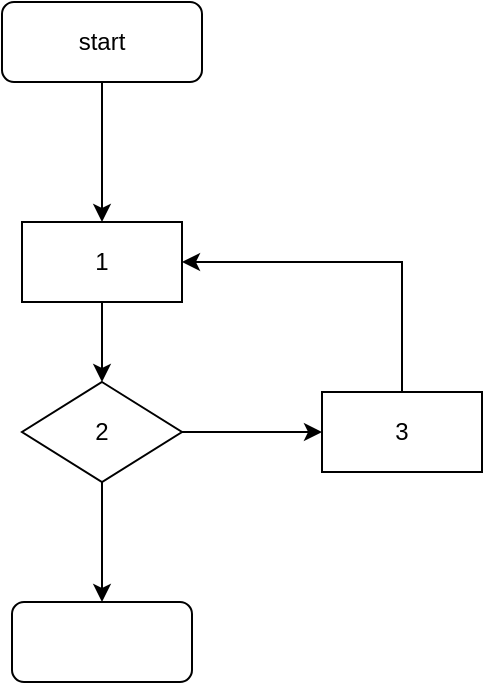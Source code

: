 <mxfile version="10.7.5" type="github"><diagram id="g3Z1rbhYMO7LDcIgndyh" name="第 1 页"><mxGraphModel dx="840" dy="403" grid="1" gridSize="10" guides="1" tooltips="1" connect="1" arrows="1" fold="1" page="1" pageScale="1" pageWidth="827" pageHeight="1169" math="0" shadow="0"><root><mxCell id="0"/><mxCell id="1" parent="0"/><mxCell id="6J_5-gC_nMtuPPtWLAsq-4" style="edgeStyle=none;rounded=0;orthogonalLoop=1;jettySize=auto;html=1;exitX=0.5;exitY=1;exitDx=0;exitDy=0;entryX=0.5;entryY=0;entryDx=0;entryDy=0;" edge="1" parent="1" source="6J_5-gC_nMtuPPtWLAsq-1" target="6J_5-gC_nMtuPPtWLAsq-2"><mxGeometry relative="1" as="geometry"/></mxCell><mxCell id="6J_5-gC_nMtuPPtWLAsq-1" value="start&lt;br&gt;" style="rounded=1;whiteSpace=wrap;html=1;" vertex="1" parent="1"><mxGeometry x="280" y="70" width="100" height="40" as="geometry"/></mxCell><mxCell id="6J_5-gC_nMtuPPtWLAsq-11" style="edgeStyle=orthogonalEdgeStyle;rounded=0;orthogonalLoop=1;jettySize=auto;html=1;exitX=0.5;exitY=1;exitDx=0;exitDy=0;entryX=0.5;entryY=0;entryDx=0;entryDy=0;" edge="1" parent="1" source="6J_5-gC_nMtuPPtWLAsq-2" target="6J_5-gC_nMtuPPtWLAsq-5"><mxGeometry relative="1" as="geometry"/></mxCell><mxCell id="6J_5-gC_nMtuPPtWLAsq-2" value="1" style="rounded=0;whiteSpace=wrap;html=1;" vertex="1" parent="1"><mxGeometry x="290" y="180" width="80" height="40" as="geometry"/></mxCell><mxCell id="6J_5-gC_nMtuPPtWLAsq-8" style="edgeStyle=none;rounded=0;orthogonalLoop=1;jettySize=auto;html=1;exitX=1;exitY=0.5;exitDx=0;exitDy=0;" edge="1" parent="1" source="6J_5-gC_nMtuPPtWLAsq-5" target="6J_5-gC_nMtuPPtWLAsq-7"><mxGeometry relative="1" as="geometry"/></mxCell><mxCell id="6J_5-gC_nMtuPPtWLAsq-13" style="edgeStyle=orthogonalEdgeStyle;rounded=0;orthogonalLoop=1;jettySize=auto;html=1;exitX=0.5;exitY=1;exitDx=0;exitDy=0;entryX=0.5;entryY=0;entryDx=0;entryDy=0;" edge="1" parent="1" source="6J_5-gC_nMtuPPtWLAsq-5" target="6J_5-gC_nMtuPPtWLAsq-12"><mxGeometry relative="1" as="geometry"/></mxCell><mxCell id="6J_5-gC_nMtuPPtWLAsq-5" value="2" style="rhombus;whiteSpace=wrap;html=1;" vertex="1" parent="1"><mxGeometry x="290" y="260" width="80" height="50" as="geometry"/></mxCell><mxCell id="6J_5-gC_nMtuPPtWLAsq-10" style="edgeStyle=orthogonalEdgeStyle;rounded=0;orthogonalLoop=1;jettySize=auto;html=1;exitX=0.5;exitY=0;exitDx=0;exitDy=0;entryX=1;entryY=0.5;entryDx=0;entryDy=0;" edge="1" parent="1" source="6J_5-gC_nMtuPPtWLAsq-7" target="6J_5-gC_nMtuPPtWLAsq-2"><mxGeometry relative="1" as="geometry"/></mxCell><mxCell id="6J_5-gC_nMtuPPtWLAsq-7" value="3" style="rounded=0;whiteSpace=wrap;html=1;" vertex="1" parent="1"><mxGeometry x="440" y="265" width="80" height="40" as="geometry"/></mxCell><mxCell id="6J_5-gC_nMtuPPtWLAsq-9" style="edgeStyle=none;rounded=0;orthogonalLoop=1;jettySize=auto;html=1;exitX=0.5;exitY=0;exitDx=0;exitDy=0;" edge="1" parent="1" source="6J_5-gC_nMtuPPtWLAsq-7" target="6J_5-gC_nMtuPPtWLAsq-7"><mxGeometry relative="1" as="geometry"/></mxCell><mxCell id="6J_5-gC_nMtuPPtWLAsq-12" value="" style="rounded=1;whiteSpace=wrap;html=1;" vertex="1" parent="1"><mxGeometry x="285" y="370" width="90" height="40" as="geometry"/></mxCell></root></mxGraphModel></diagram><diagram id="0rd3NTz0YOvZLrCrqln-" name="第 2 页"><mxGraphModel dx="840" dy="403" grid="1" gridSize="10" guides="1" tooltips="1" connect="1" arrows="1" fold="1" page="1" pageScale="1" pageWidth="827" pageHeight="1169" math="0" shadow="0"><root><mxCell id="jbbHyGIWeDZEiQlZ11pf-0"/><mxCell id="jbbHyGIWeDZEiQlZ11pf-1" parent="jbbHyGIWeDZEiQlZ11pf-0"/></root></mxGraphModel></diagram></mxfile>